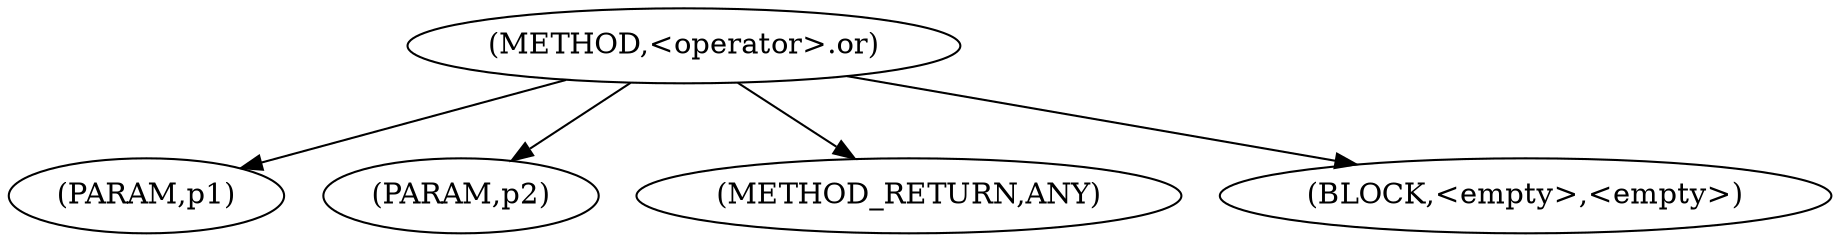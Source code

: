 digraph "&lt;operator&gt;.or" {  
"99889" [label = <(METHOD,&lt;operator&gt;.or)> ]
"99890" [label = <(PARAM,p1)> ]
"99891" [label = <(PARAM,p2)> ]
"99892" [label = <(METHOD_RETURN,ANY)> ]
"99893" [label = <(BLOCK,&lt;empty&gt;,&lt;empty&gt;)> ]
  "99889" -> "99892" 
  "99889" -> "99890" 
  "99889" -> "99893" 
  "99889" -> "99891" 
}
